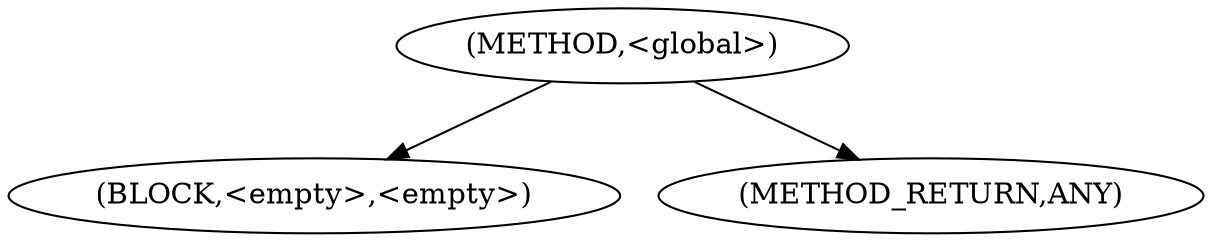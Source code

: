 digraph "&lt;global&gt;" {  
"77972" [label = <(METHOD,&lt;global&gt;)> ]
"77973" [label = <(BLOCK,&lt;empty&gt;,&lt;empty&gt;)> ]
"77974" [label = <(METHOD_RETURN,ANY)> ]
  "77972" -> "77973" 
  "77972" -> "77974" 
}
